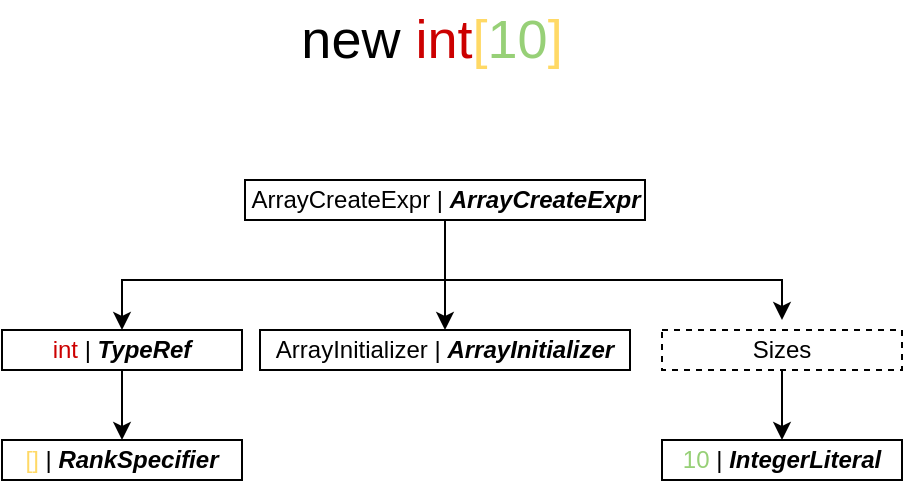 <mxfile version="14.4.9" type="device"><diagram id="w9_F7Kw42R4l-WcrbNGU" name="Page-1"><mxGraphModel dx="1422" dy="705" grid="0" gridSize="10" guides="1" tooltips="1" connect="1" arrows="1" fold="1" page="1" pageScale="1" pageWidth="827" pageHeight="1169" math="0" shadow="0"><root><mxCell id="0"/><mxCell id="1" parent="0"/><mxCell id="0UAj5nxoZOYaGpbowzTO-21" style="edgeStyle=orthogonalEdgeStyle;rounded=0;orthogonalLoop=1;jettySize=auto;html=1;exitX=0.5;exitY=1;exitDx=0;exitDy=0;entryX=0.5;entryY=0;entryDx=0;entryDy=0;" parent="1" source="0UAj5nxoZOYaGpbowzTO-6" target="0UAj5nxoZOYaGpbowzTO-8" edge="1"><mxGeometry relative="1" as="geometry"><Array as="points"><mxPoint x="402" y="260"/><mxPoint x="240" y="260"/></Array></mxGeometry></mxCell><mxCell id="0UAj5nxoZOYaGpbowzTO-23" style="edgeStyle=orthogonalEdgeStyle;rounded=0;orthogonalLoop=1;jettySize=auto;html=1;exitX=0.5;exitY=1;exitDx=0;exitDy=0;" parent="1" source="0UAj5nxoZOYaGpbowzTO-6" edge="1"><mxGeometry relative="1" as="geometry"><mxPoint x="570" y="280" as="targetPoint"/><Array as="points"><mxPoint x="402" y="260"/><mxPoint x="570" y="260"/></Array></mxGeometry></mxCell><mxCell id="0UAj5nxoZOYaGpbowzTO-25" style="edgeStyle=orthogonalEdgeStyle;rounded=0;orthogonalLoop=1;jettySize=auto;html=1;exitX=0.5;exitY=1;exitDx=0;exitDy=0;entryX=0.5;entryY=0;entryDx=0;entryDy=0;" parent="1" source="0UAj5nxoZOYaGpbowzTO-6" target="0UAj5nxoZOYaGpbowzTO-9" edge="1"><mxGeometry relative="1" as="geometry"/></mxCell><mxCell id="0UAj5nxoZOYaGpbowzTO-6" value="ArrayCreateExpr | &lt;b&gt;&lt;i&gt;ArrayCreateExpr&lt;/i&gt;&lt;/b&gt;" style="rounded=0;whiteSpace=wrap;html=1;" parent="1" vertex="1"><mxGeometry x="301.5" y="210" width="200" height="20" as="geometry"/></mxCell><mxCell id="0UAj5nxoZOYaGpbowzTO-7" style="edgeStyle=orthogonalEdgeStyle;rounded=0;orthogonalLoop=1;jettySize=auto;html=1;exitX=0.5;exitY=1;exitDx=0;exitDy=0;entryX=0.5;entryY=0;entryDx=0;entryDy=0;" parent="1" source="0UAj5nxoZOYaGpbowzTO-8" target="0UAj5nxoZOYaGpbowzTO-11" edge="1"><mxGeometry relative="1" as="geometry"/></mxCell><mxCell id="0UAj5nxoZOYaGpbowzTO-8" value="&lt;font color=&quot;#cc0000&quot;&gt;int &lt;/font&gt;| &lt;b&gt;&lt;i&gt;TypeRef&lt;/i&gt;&lt;/b&gt;" style="rounded=0;whiteSpace=wrap;html=1;" parent="1" vertex="1"><mxGeometry x="180" y="285" width="120" height="20" as="geometry"/></mxCell><mxCell id="0UAj5nxoZOYaGpbowzTO-9" value="ArrayInitializer | &lt;b&gt;&lt;i&gt;ArrayInitializer&lt;/i&gt;&lt;/b&gt;" style="rounded=0;whiteSpace=wrap;html=1;" parent="1" vertex="1"><mxGeometry x="309" y="285" width="185" height="20" as="geometry"/></mxCell><mxCell id="0UAj5nxoZOYaGpbowzTO-10" style="edgeStyle=orthogonalEdgeStyle;rounded=0;orthogonalLoop=1;jettySize=auto;html=1;exitX=0.5;exitY=1;exitDx=0;exitDy=0;" parent="1" source="0UAj5nxoZOYaGpbowzTO-9" target="0UAj5nxoZOYaGpbowzTO-9" edge="1"><mxGeometry relative="1" as="geometry"/></mxCell><mxCell id="0UAj5nxoZOYaGpbowzTO-11" value="&lt;font color=&quot;#ffd966&quot;&gt;[]&lt;/font&gt; | &lt;b&gt;&lt;i&gt;RankSpecifier&lt;/i&gt;&lt;/b&gt;" style="rounded=0;whiteSpace=wrap;html=1;" parent="1" vertex="1"><mxGeometry x="180" y="340" width="120" height="20" as="geometry"/></mxCell><mxCell id="0UAj5nxoZOYaGpbowzTO-12" value="&lt;font color=&quot;#97d077&quot;&gt;10&lt;/font&gt; | &lt;b&gt;&lt;i&gt;IntegerLiteral&lt;/i&gt;&lt;/b&gt;" style="rounded=0;whiteSpace=wrap;html=1;" parent="1" vertex="1"><mxGeometry x="510" y="340" width="120" height="20" as="geometry"/></mxCell><mxCell id="0UAj5nxoZOYaGpbowzTO-13" style="edgeStyle=orthogonalEdgeStyle;rounded=0;orthogonalLoop=1;jettySize=auto;html=1;exitX=0.5;exitY=1;exitDx=0;exitDy=0;entryX=0.5;entryY=0;entryDx=0;entryDy=0;" parent="1" source="0UAj5nxoZOYaGpbowzTO-14" target="0UAj5nxoZOYaGpbowzTO-12" edge="1"><mxGeometry relative="1" as="geometry"/></mxCell><mxCell id="0UAj5nxoZOYaGpbowzTO-14" value="Sizes" style="rounded=0;whiteSpace=wrap;html=1;dashed=1;" parent="1" vertex="1"><mxGeometry x="510" y="285" width="120" height="20" as="geometry"/></mxCell><mxCell id="0UAj5nxoZOYaGpbowzTO-26" value="&lt;font style=&quot;font-size: 27px&quot;&gt;new &lt;font color=&quot;#cc0000&quot;&gt;int&lt;/font&gt;&lt;font color=&quot;#ffd966&quot;&gt;[&lt;/font&gt;&lt;font color=&quot;#97d077&quot;&gt;10&lt;/font&gt;&lt;font color=&quot;#ffd966&quot;&gt;]&lt;/font&gt;&lt;/font&gt;" style="text;html=1;strokeColor=none;fillColor=none;align=center;verticalAlign=middle;whiteSpace=wrap;rounded=0;" parent="1" vertex="1"><mxGeometry x="320" y="120" width="150" height="40" as="geometry"/></mxCell></root></mxGraphModel></diagram></mxfile>